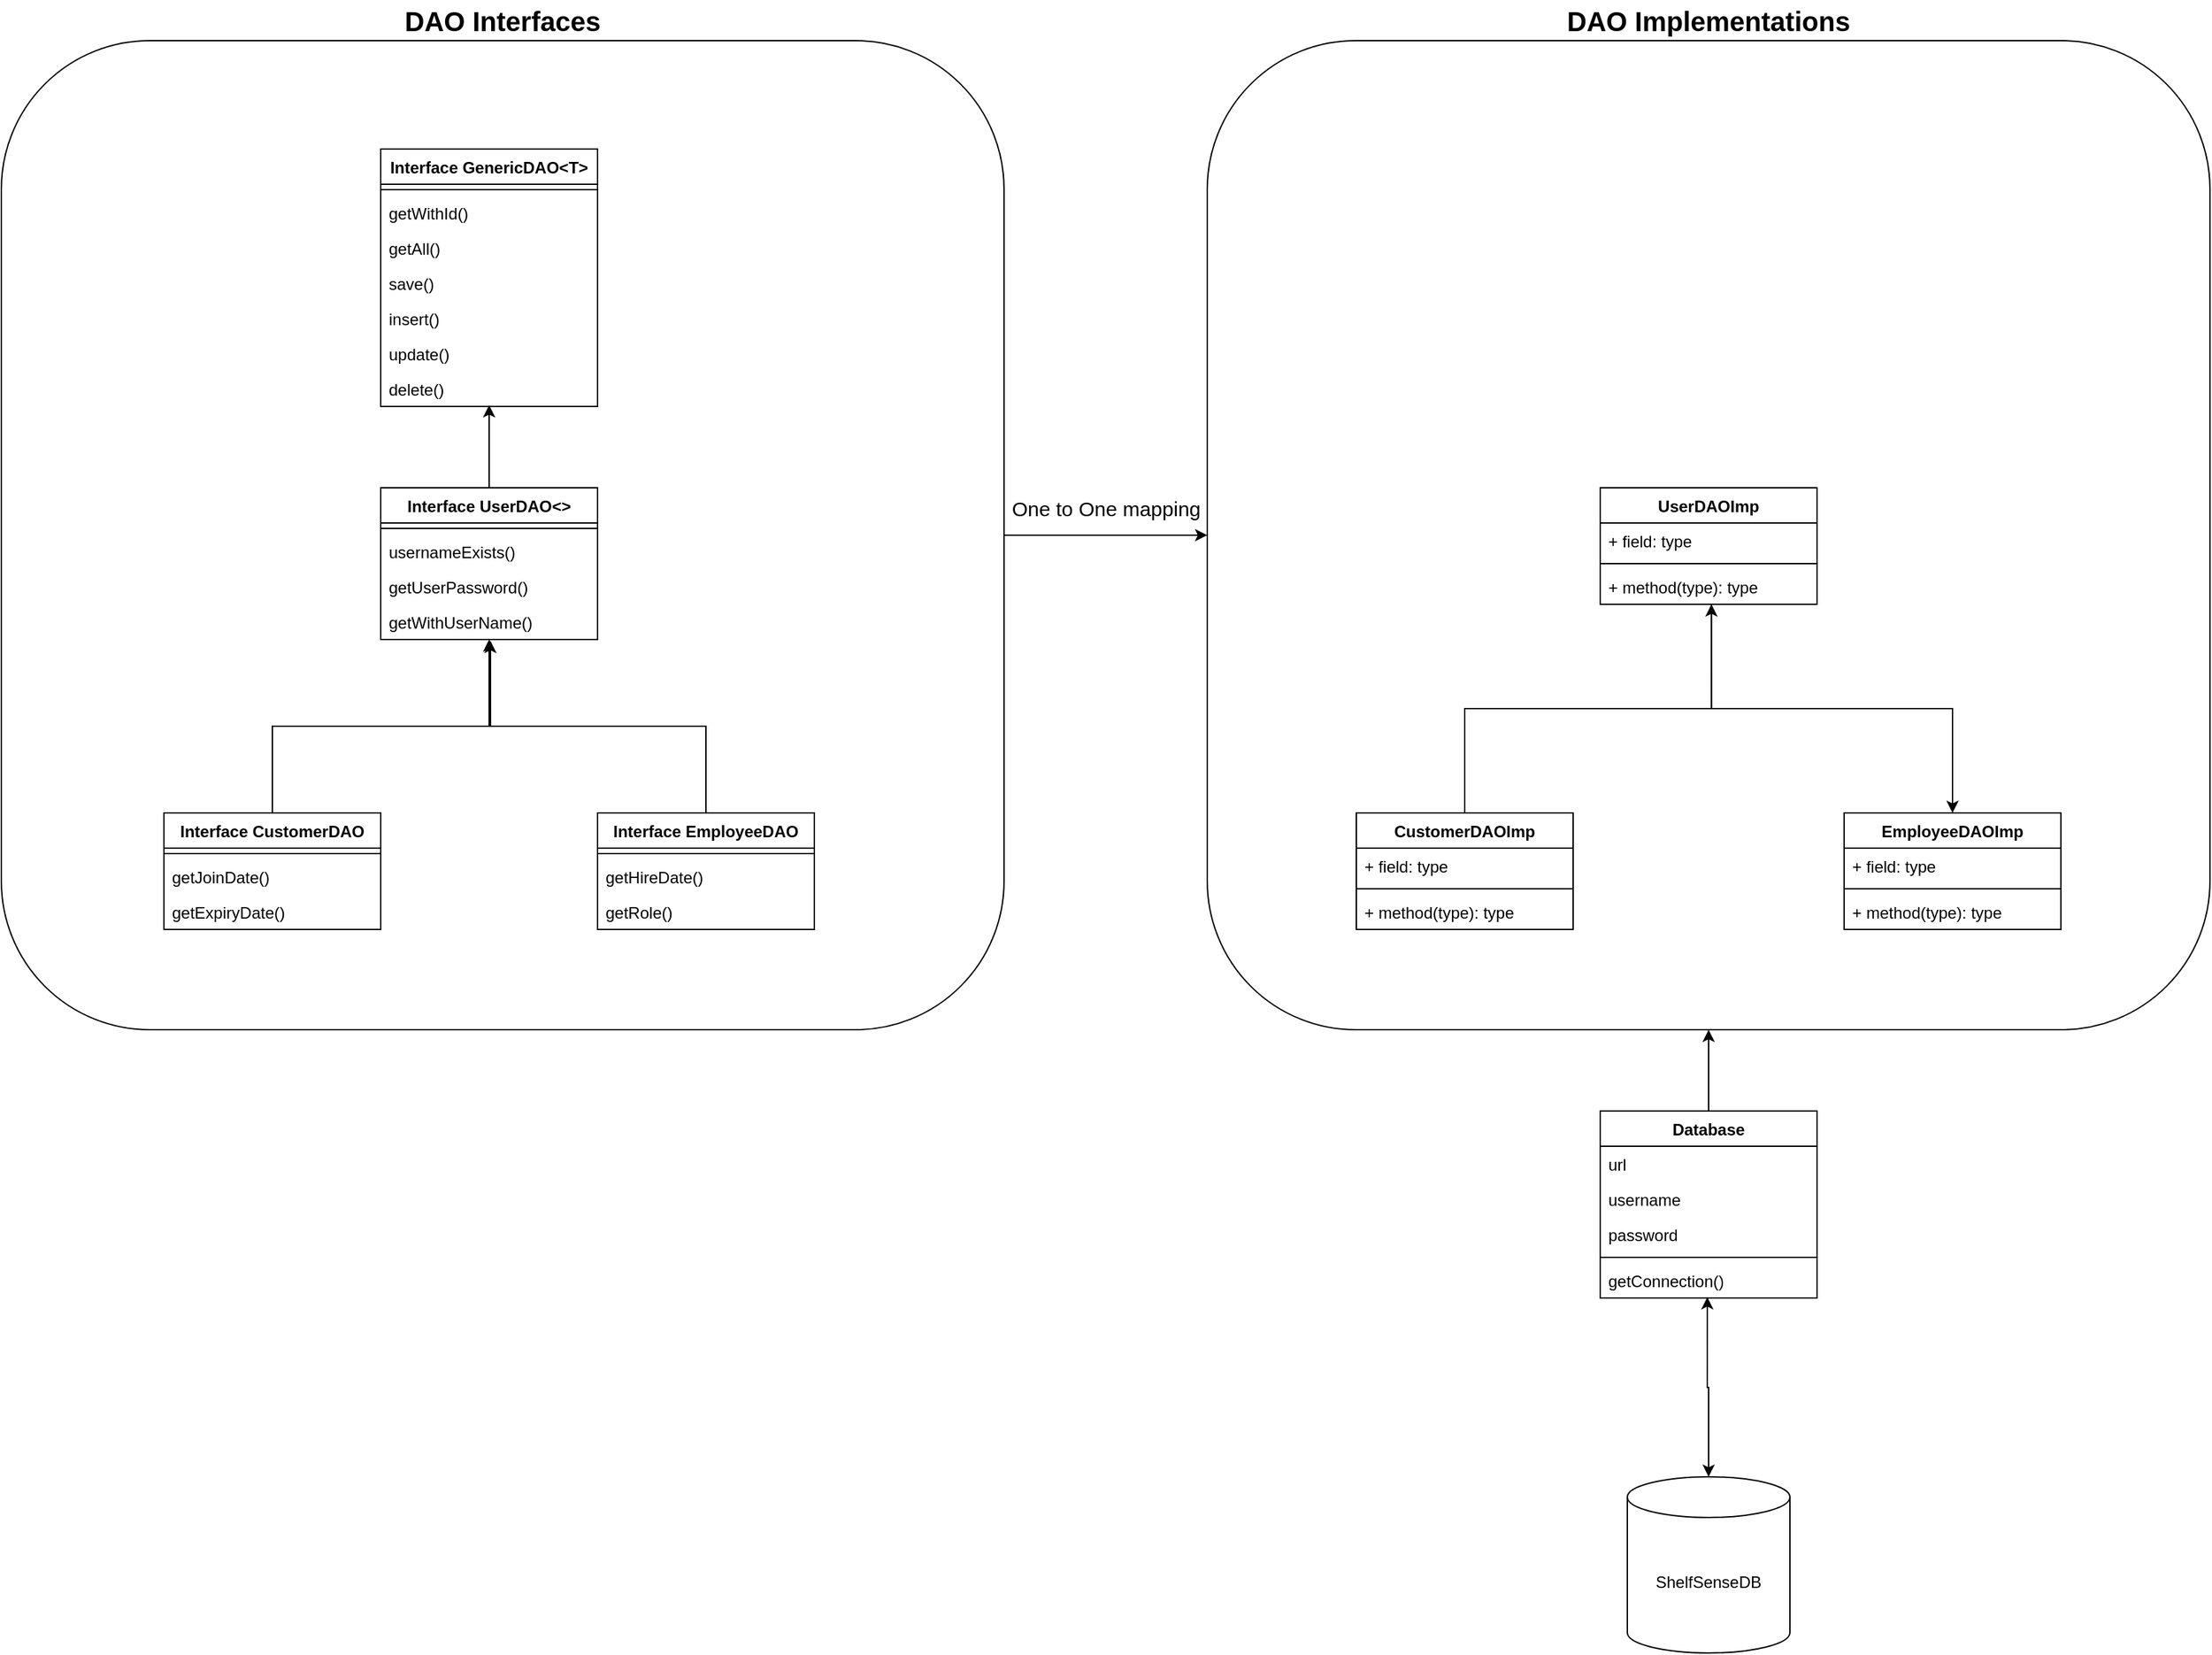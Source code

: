 <mxfile version="21.6.5" type="device">
  <diagram name="Page-1" id="no1RQUogKDtjgGWCJGl5">
    <mxGraphModel dx="1674" dy="836" grid="1" gridSize="10" guides="1" tooltips="1" connect="1" arrows="1" fold="1" page="1" pageScale="1" pageWidth="850" pageHeight="1100" math="0" shadow="0">
      <root>
        <mxCell id="0" />
        <mxCell id="1" parent="0" />
        <mxCell id="LopPjpb8wkKV3Z3mATSv-27" value="" style="rounded=1;whiteSpace=wrap;html=1;fillColor=none;" parent="1" vertex="1">
          <mxGeometry x="930" y="110" width="740" height="730" as="geometry" />
        </mxCell>
        <mxCell id="LopPjpb8wkKV3Z3mATSv-29" style="edgeStyle=orthogonalEdgeStyle;rounded=0;orthogonalLoop=1;jettySize=auto;html=1;exitX=1;exitY=0.5;exitDx=0;exitDy=0;entryX=0;entryY=0.5;entryDx=0;entryDy=0;" parent="1" source="LopPjpb8wkKV3Z3mATSv-25" target="LopPjpb8wkKV3Z3mATSv-27" edge="1">
          <mxGeometry relative="1" as="geometry" />
        </mxCell>
        <mxCell id="LopPjpb8wkKV3Z3mATSv-25" value="" style="rounded=1;whiteSpace=wrap;html=1;fillColor=none;" parent="1" vertex="1">
          <mxGeometry x="40" y="110" width="740" height="730" as="geometry" />
        </mxCell>
        <mxCell id="AyIdsb31XA9RtkcESPoZ-1" value="Interface GenericDAO&amp;lt;T&amp;gt;" style="swimlane;fontStyle=1;align=center;verticalAlign=top;childLayout=stackLayout;horizontal=1;startSize=26;horizontalStack=0;resizeParent=1;resizeParentMax=0;resizeLast=0;collapsible=1;marginBottom=0;whiteSpace=wrap;html=1;" parent="1" vertex="1">
          <mxGeometry x="320" y="190" width="160" height="190" as="geometry" />
        </mxCell>
        <mxCell id="AyIdsb31XA9RtkcESPoZ-3" value="" style="line;strokeWidth=1;fillColor=none;align=left;verticalAlign=middle;spacingTop=-1;spacingLeft=3;spacingRight=3;rotatable=0;labelPosition=right;points=[];portConstraint=eastwest;strokeColor=inherit;" parent="AyIdsb31XA9RtkcESPoZ-1" vertex="1">
          <mxGeometry y="26" width="160" height="8" as="geometry" />
        </mxCell>
        <mxCell id="AyIdsb31XA9RtkcESPoZ-4" value="getWithId()" style="text;strokeColor=none;fillColor=none;align=left;verticalAlign=top;spacingLeft=4;spacingRight=4;overflow=hidden;rotatable=0;points=[[0,0.5],[1,0.5]];portConstraint=eastwest;whiteSpace=wrap;html=1;" parent="AyIdsb31XA9RtkcESPoZ-1" vertex="1">
          <mxGeometry y="34" width="160" height="26" as="geometry" />
        </mxCell>
        <mxCell id="AyIdsb31XA9RtkcESPoZ-5" value="getAll()" style="text;strokeColor=none;fillColor=none;align=left;verticalAlign=top;spacingLeft=4;spacingRight=4;overflow=hidden;rotatable=0;points=[[0,0.5],[1,0.5]];portConstraint=eastwest;whiteSpace=wrap;html=1;" parent="AyIdsb31XA9RtkcESPoZ-1" vertex="1">
          <mxGeometry y="60" width="160" height="26" as="geometry" />
        </mxCell>
        <mxCell id="AyIdsb31XA9RtkcESPoZ-7" value="save()" style="text;strokeColor=none;fillColor=none;align=left;verticalAlign=top;spacingLeft=4;spacingRight=4;overflow=hidden;rotatable=0;points=[[0,0.5],[1,0.5]];portConstraint=eastwest;whiteSpace=wrap;html=1;" parent="AyIdsb31XA9RtkcESPoZ-1" vertex="1">
          <mxGeometry y="86" width="160" height="26" as="geometry" />
        </mxCell>
        <mxCell id="AyIdsb31XA9RtkcESPoZ-8" value="insert()" style="text;strokeColor=none;fillColor=none;align=left;verticalAlign=top;spacingLeft=4;spacingRight=4;overflow=hidden;rotatable=0;points=[[0,0.5],[1,0.5]];portConstraint=eastwest;whiteSpace=wrap;html=1;" parent="AyIdsb31XA9RtkcESPoZ-1" vertex="1">
          <mxGeometry y="112" width="160" height="26" as="geometry" />
        </mxCell>
        <mxCell id="AyIdsb31XA9RtkcESPoZ-9" value="update()" style="text;strokeColor=none;fillColor=none;align=left;verticalAlign=top;spacingLeft=4;spacingRight=4;overflow=hidden;rotatable=0;points=[[0,0.5],[1,0.5]];portConstraint=eastwest;whiteSpace=wrap;html=1;" parent="AyIdsb31XA9RtkcESPoZ-1" vertex="1">
          <mxGeometry y="138" width="160" height="26" as="geometry" />
        </mxCell>
        <mxCell id="AyIdsb31XA9RtkcESPoZ-10" value="delete()" style="text;strokeColor=none;fillColor=none;align=left;verticalAlign=top;spacingLeft=4;spacingRight=4;overflow=hidden;rotatable=0;points=[[0,0.5],[1,0.5]];portConstraint=eastwest;whiteSpace=wrap;html=1;" parent="AyIdsb31XA9RtkcESPoZ-1" vertex="1">
          <mxGeometry y="164" width="160" height="26" as="geometry" />
        </mxCell>
        <mxCell id="Qr01nmLKU0ffmoNJ16dr-3" style="edgeStyle=orthogonalEdgeStyle;rounded=0;orthogonalLoop=1;jettySize=auto;html=1;entryX=0.5;entryY=0.962;entryDx=0;entryDy=0;entryPerimeter=0;" parent="1" source="AyIdsb31XA9RtkcESPoZ-11" target="AyIdsb31XA9RtkcESPoZ-10" edge="1">
          <mxGeometry relative="1" as="geometry" />
        </mxCell>
        <mxCell id="-gj3NB0SJ7dVIBdIGMZJ-3" style="edgeStyle=orthogonalEdgeStyle;rounded=0;orthogonalLoop=1;jettySize=auto;html=1;entryX=0.5;entryY=0;entryDx=0;entryDy=0;startArrow=classic;startFill=1;endArrow=none;endFill=0;" parent="1" source="AyIdsb31XA9RtkcESPoZ-11" target="LopPjpb8wkKV3Z3mATSv-10" edge="1">
          <mxGeometry relative="1" as="geometry" />
        </mxCell>
        <mxCell id="-gj3NB0SJ7dVIBdIGMZJ-5" style="edgeStyle=orthogonalEdgeStyle;rounded=0;orthogonalLoop=1;jettySize=auto;html=1;entryX=0.5;entryY=0;entryDx=0;entryDy=0;exitX=0.506;exitY=1.038;exitDx=0;exitDy=0;exitPerimeter=0;startArrow=classic;startFill=1;endArrow=none;endFill=0;" parent="1" source="9B3o_GB1irgxadvmCCOH-3" target="LopPjpb8wkKV3Z3mATSv-14" edge="1">
          <mxGeometry relative="1" as="geometry">
            <mxPoint x="400" y="578.988" as="sourcePoint" />
          </mxGeometry>
        </mxCell>
        <mxCell id="AyIdsb31XA9RtkcESPoZ-11" value="Interface UserDAO&amp;lt;&amp;gt;" style="swimlane;fontStyle=1;align=center;verticalAlign=top;childLayout=stackLayout;horizontal=1;startSize=26;horizontalStack=0;resizeParent=1;resizeParentMax=0;resizeLast=0;collapsible=1;marginBottom=0;whiteSpace=wrap;html=1;" parent="1" vertex="1">
          <mxGeometry x="320" y="440" width="160" height="112" as="geometry" />
        </mxCell>
        <mxCell id="AyIdsb31XA9RtkcESPoZ-13" value="" style="line;strokeWidth=1;fillColor=none;align=left;verticalAlign=middle;spacingTop=-1;spacingLeft=3;spacingRight=3;rotatable=0;labelPosition=right;points=[];portConstraint=eastwest;strokeColor=inherit;" parent="AyIdsb31XA9RtkcESPoZ-11" vertex="1">
          <mxGeometry y="26" width="160" height="8" as="geometry" />
        </mxCell>
        <mxCell id="9B3o_GB1irgxadvmCCOH-1" value="usernameExists()" style="text;strokeColor=none;fillColor=none;align=left;verticalAlign=top;spacingLeft=4;spacingRight=4;overflow=hidden;rotatable=0;points=[[0,0.5],[1,0.5]];portConstraint=eastwest;whiteSpace=wrap;html=1;" vertex="1" parent="AyIdsb31XA9RtkcESPoZ-11">
          <mxGeometry y="34" width="160" height="26" as="geometry" />
        </mxCell>
        <mxCell id="AyIdsb31XA9RtkcESPoZ-15" value="getUserPassword()" style="text;strokeColor=none;fillColor=none;align=left;verticalAlign=top;spacingLeft=4;spacingRight=4;overflow=hidden;rotatable=0;points=[[0,0.5],[1,0.5]];portConstraint=eastwest;whiteSpace=wrap;html=1;" parent="AyIdsb31XA9RtkcESPoZ-11" vertex="1">
          <mxGeometry y="60" width="160" height="26" as="geometry" />
        </mxCell>
        <mxCell id="9B3o_GB1irgxadvmCCOH-3" value="getWithUserName()" style="text;strokeColor=none;fillColor=none;align=left;verticalAlign=top;spacingLeft=4;spacingRight=4;overflow=hidden;rotatable=0;points=[[0,0.5],[1,0.5]];portConstraint=eastwest;whiteSpace=wrap;html=1;" vertex="1" parent="AyIdsb31XA9RtkcESPoZ-11">
          <mxGeometry y="86" width="160" height="26" as="geometry" />
        </mxCell>
        <mxCell id="x6xsQKWwPvi1HgIIHzAl-20" style="edgeStyle=orthogonalEdgeStyle;rounded=0;orthogonalLoop=1;jettySize=auto;html=1;entryX=0.494;entryY=0.975;entryDx=0;entryDy=0;entryPerimeter=0;startArrow=classic;startFill=1;" parent="1" source="x6xsQKWwPvi1HgIIHzAl-11" target="x6xsQKWwPvi1HgIIHzAl-17" edge="1">
          <mxGeometry relative="1" as="geometry" />
        </mxCell>
        <mxCell id="x6xsQKWwPvi1HgIIHzAl-11" value="ShelfSenseDB" style="shape=cylinder3;whiteSpace=wrap;html=1;boundedLbl=1;backgroundOutline=1;size=15;" parent="1" vertex="1">
          <mxGeometry x="1240" y="1170" width="120" height="130" as="geometry" />
        </mxCell>
        <mxCell id="YjW74XfywJPFwMKp6g4q-1" style="edgeStyle=orthogonalEdgeStyle;rounded=0;orthogonalLoop=1;jettySize=auto;html=1;entryX=0.5;entryY=1;entryDx=0;entryDy=0;" parent="1" source="x6xsQKWwPvi1HgIIHzAl-14" target="LopPjpb8wkKV3Z3mATSv-27" edge="1">
          <mxGeometry relative="1" as="geometry" />
        </mxCell>
        <mxCell id="x6xsQKWwPvi1HgIIHzAl-14" value="Database" style="swimlane;fontStyle=1;align=center;verticalAlign=top;childLayout=stackLayout;horizontal=1;startSize=26;horizontalStack=0;resizeParent=1;resizeParentMax=0;resizeLast=0;collapsible=1;marginBottom=0;whiteSpace=wrap;html=1;" parent="1" vertex="1">
          <mxGeometry x="1220" y="900" width="160" height="138" as="geometry" />
        </mxCell>
        <mxCell id="x6xsQKWwPvi1HgIIHzAl-15" value="url" style="text;strokeColor=none;fillColor=none;align=left;verticalAlign=top;spacingLeft=4;spacingRight=4;overflow=hidden;rotatable=0;points=[[0,0.5],[1,0.5]];portConstraint=eastwest;whiteSpace=wrap;html=1;" parent="x6xsQKWwPvi1HgIIHzAl-14" vertex="1">
          <mxGeometry y="26" width="160" height="26" as="geometry" />
        </mxCell>
        <mxCell id="x6xsQKWwPvi1HgIIHzAl-18" value="username" style="text;strokeColor=none;fillColor=none;align=left;verticalAlign=top;spacingLeft=4;spacingRight=4;overflow=hidden;rotatable=0;points=[[0,0.5],[1,0.5]];portConstraint=eastwest;whiteSpace=wrap;html=1;" parent="x6xsQKWwPvi1HgIIHzAl-14" vertex="1">
          <mxGeometry y="52" width="160" height="26" as="geometry" />
        </mxCell>
        <mxCell id="x6xsQKWwPvi1HgIIHzAl-19" value="password" style="text;strokeColor=none;fillColor=none;align=left;verticalAlign=top;spacingLeft=4;spacingRight=4;overflow=hidden;rotatable=0;points=[[0,0.5],[1,0.5]];portConstraint=eastwest;whiteSpace=wrap;html=1;" parent="x6xsQKWwPvi1HgIIHzAl-14" vertex="1">
          <mxGeometry y="78" width="160" height="26" as="geometry" />
        </mxCell>
        <mxCell id="x6xsQKWwPvi1HgIIHzAl-16" value="" style="line;strokeWidth=1;fillColor=none;align=left;verticalAlign=middle;spacingTop=-1;spacingLeft=3;spacingRight=3;rotatable=0;labelPosition=right;points=[];portConstraint=eastwest;strokeColor=inherit;" parent="x6xsQKWwPvi1HgIIHzAl-14" vertex="1">
          <mxGeometry y="104" width="160" height="8" as="geometry" />
        </mxCell>
        <mxCell id="x6xsQKWwPvi1HgIIHzAl-17" value="getConnection()" style="text;strokeColor=none;fillColor=none;align=left;verticalAlign=top;spacingLeft=4;spacingRight=4;overflow=hidden;rotatable=0;points=[[0,0.5],[1,0.5]];portConstraint=eastwest;whiteSpace=wrap;html=1;" parent="x6xsQKWwPvi1HgIIHzAl-14" vertex="1">
          <mxGeometry y="112" width="160" height="26" as="geometry" />
        </mxCell>
        <mxCell id="LopPjpb8wkKV3Z3mATSv-10" value="Interface CustomerDAO" style="swimlane;fontStyle=1;align=center;verticalAlign=top;childLayout=stackLayout;horizontal=1;startSize=26;horizontalStack=0;resizeParent=1;resizeParentMax=0;resizeLast=0;collapsible=1;marginBottom=0;whiteSpace=wrap;html=1;" parent="1" vertex="1">
          <mxGeometry x="160" y="680" width="160" height="86" as="geometry">
            <mxRectangle x="240" y="550" width="100" height="30" as="alternateBounds" />
          </mxGeometry>
        </mxCell>
        <mxCell id="LopPjpb8wkKV3Z3mATSv-12" value="" style="line;strokeWidth=1;fillColor=none;align=left;verticalAlign=middle;spacingTop=-1;spacingLeft=3;spacingRight=3;rotatable=0;labelPosition=right;points=[];portConstraint=eastwest;strokeColor=inherit;" parent="LopPjpb8wkKV3Z3mATSv-10" vertex="1">
          <mxGeometry y="26" width="160" height="8" as="geometry" />
        </mxCell>
        <mxCell id="LopPjpb8wkKV3Z3mATSv-13" value="getJoinDate()" style="text;strokeColor=none;fillColor=none;align=left;verticalAlign=top;spacingLeft=4;spacingRight=4;overflow=hidden;rotatable=0;points=[[0,0.5],[1,0.5]];portConstraint=eastwest;whiteSpace=wrap;html=1;" parent="LopPjpb8wkKV3Z3mATSv-10" vertex="1">
          <mxGeometry y="34" width="160" height="26" as="geometry" />
        </mxCell>
        <mxCell id="YjW74XfywJPFwMKp6g4q-10" value="getExpiryDate()" style="text;strokeColor=none;fillColor=none;align=left;verticalAlign=top;spacingLeft=4;spacingRight=4;overflow=hidden;rotatable=0;points=[[0,0.5],[1,0.5]];portConstraint=eastwest;whiteSpace=wrap;html=1;" parent="LopPjpb8wkKV3Z3mATSv-10" vertex="1">
          <mxGeometry y="60" width="160" height="26" as="geometry" />
        </mxCell>
        <mxCell id="LopPjpb8wkKV3Z3mATSv-14" value="Interface EmployeeDAO" style="swimlane;fontStyle=1;align=center;verticalAlign=top;childLayout=stackLayout;horizontal=1;startSize=26;horizontalStack=0;resizeParent=1;resizeParentMax=0;resizeLast=0;collapsible=1;marginBottom=0;whiteSpace=wrap;html=1;" parent="1" vertex="1">
          <mxGeometry x="480" y="680" width="160" height="86" as="geometry" />
        </mxCell>
        <mxCell id="LopPjpb8wkKV3Z3mATSv-16" value="" style="line;strokeWidth=1;fillColor=none;align=left;verticalAlign=middle;spacingTop=-1;spacingLeft=3;spacingRight=3;rotatable=0;labelPosition=right;points=[];portConstraint=eastwest;strokeColor=inherit;" parent="LopPjpb8wkKV3Z3mATSv-14" vertex="1">
          <mxGeometry y="26" width="160" height="8" as="geometry" />
        </mxCell>
        <mxCell id="LopPjpb8wkKV3Z3mATSv-17" value="getHireDate()" style="text;strokeColor=none;fillColor=none;align=left;verticalAlign=top;spacingLeft=4;spacingRight=4;overflow=hidden;rotatable=0;points=[[0,0.5],[1,0.5]];portConstraint=eastwest;whiteSpace=wrap;html=1;" parent="LopPjpb8wkKV3Z3mATSv-14" vertex="1">
          <mxGeometry y="34" width="160" height="26" as="geometry" />
        </mxCell>
        <mxCell id="YjW74XfywJPFwMKp6g4q-11" value="getRole()" style="text;strokeColor=none;fillColor=none;align=left;verticalAlign=top;spacingLeft=4;spacingRight=4;overflow=hidden;rotatable=0;points=[[0,0.5],[1,0.5]];portConstraint=eastwest;whiteSpace=wrap;html=1;" parent="LopPjpb8wkKV3Z3mATSv-14" vertex="1">
          <mxGeometry y="60" width="160" height="26" as="geometry" />
        </mxCell>
        <mxCell id="YjW74XfywJPFwMKp6g4q-12" style="edgeStyle=orthogonalEdgeStyle;rounded=0;orthogonalLoop=1;jettySize=auto;html=1;exitX=0.513;exitY=1;exitDx=0;exitDy=0;exitPerimeter=0;startArrow=classic;startFill=1;endArrow=none;endFill=0;" parent="1" source="LopPjpb8wkKV3Z3mATSv-23" target="YjW74XfywJPFwMKp6g4q-2" edge="1">
          <mxGeometry relative="1" as="geometry" />
        </mxCell>
        <mxCell id="YjW74XfywJPFwMKp6g4q-13" style="edgeStyle=orthogonalEdgeStyle;rounded=0;orthogonalLoop=1;jettySize=auto;html=1;entryX=0.5;entryY=0;entryDx=0;entryDy=0;exitX=0.513;exitY=1;exitDx=0;exitDy=0;exitPerimeter=0;" parent="1" source="LopPjpb8wkKV3Z3mATSv-23" target="YjW74XfywJPFwMKp6g4q-6" edge="1">
          <mxGeometry relative="1" as="geometry" />
        </mxCell>
        <mxCell id="LopPjpb8wkKV3Z3mATSv-20" value="UserDAOImp" style="swimlane;fontStyle=1;align=center;verticalAlign=top;childLayout=stackLayout;horizontal=1;startSize=26;horizontalStack=0;resizeParent=1;resizeParentMax=0;resizeLast=0;collapsible=1;marginBottom=0;whiteSpace=wrap;html=1;" parent="1" vertex="1">
          <mxGeometry x="1220" y="440" width="160" height="86" as="geometry" />
        </mxCell>
        <mxCell id="LopPjpb8wkKV3Z3mATSv-21" value="+ field: type" style="text;strokeColor=none;fillColor=none;align=left;verticalAlign=top;spacingLeft=4;spacingRight=4;overflow=hidden;rotatable=0;points=[[0,0.5],[1,0.5]];portConstraint=eastwest;whiteSpace=wrap;html=1;" parent="LopPjpb8wkKV3Z3mATSv-20" vertex="1">
          <mxGeometry y="26" width="160" height="26" as="geometry" />
        </mxCell>
        <mxCell id="LopPjpb8wkKV3Z3mATSv-22" value="" style="line;strokeWidth=1;fillColor=none;align=left;verticalAlign=middle;spacingTop=-1;spacingLeft=3;spacingRight=3;rotatable=0;labelPosition=right;points=[];portConstraint=eastwest;strokeColor=inherit;" parent="LopPjpb8wkKV3Z3mATSv-20" vertex="1">
          <mxGeometry y="52" width="160" height="8" as="geometry" />
        </mxCell>
        <mxCell id="LopPjpb8wkKV3Z3mATSv-23" value="+ method(type): type" style="text;strokeColor=none;fillColor=none;align=left;verticalAlign=top;spacingLeft=4;spacingRight=4;overflow=hidden;rotatable=0;points=[[0,0.5],[1,0.5]];portConstraint=eastwest;whiteSpace=wrap;html=1;" parent="LopPjpb8wkKV3Z3mATSv-20" vertex="1">
          <mxGeometry y="60" width="160" height="26" as="geometry" />
        </mxCell>
        <mxCell id="LopPjpb8wkKV3Z3mATSv-26" value="&lt;font style=&quot;font-size: 20px;&quot;&gt;&lt;b&gt;DAO Interfaces&lt;/b&gt;&lt;/font&gt;" style="text;html=1;strokeColor=none;fillColor=none;align=center;verticalAlign=middle;whiteSpace=wrap;rounded=0;" parent="1" vertex="1">
          <mxGeometry x="330" y="80" width="160" height="30" as="geometry" />
        </mxCell>
        <mxCell id="LopPjpb8wkKV3Z3mATSv-30" value="&lt;font style=&quot;font-size: 15px;&quot;&gt;One to One mapping&lt;/font&gt;" style="text;html=1;align=center;verticalAlign=middle;resizable=0;points=[];autosize=1;strokeColor=none;fillColor=none;" parent="1" vertex="1">
          <mxGeometry x="775" y="440" width="160" height="30" as="geometry" />
        </mxCell>
        <mxCell id="oj4NCnRvmXKCJKfSC06V-1" value="&lt;font style=&quot;font-size: 20px;&quot;&gt;&lt;b&gt;DAO Implementations&lt;/b&gt;&lt;/font&gt;" style="text;html=1;strokeColor=none;fillColor=none;align=center;verticalAlign=middle;whiteSpace=wrap;rounded=0;" parent="1" vertex="1">
          <mxGeometry x="1190" y="80" width="220" height="30" as="geometry" />
        </mxCell>
        <mxCell id="YjW74XfywJPFwMKp6g4q-2" value="CustomerDAOImp" style="swimlane;fontStyle=1;align=center;verticalAlign=top;childLayout=stackLayout;horizontal=1;startSize=26;horizontalStack=0;resizeParent=1;resizeParentMax=0;resizeLast=0;collapsible=1;marginBottom=0;whiteSpace=wrap;html=1;" parent="1" vertex="1">
          <mxGeometry x="1040" y="680" width="160" height="86" as="geometry" />
        </mxCell>
        <mxCell id="YjW74XfywJPFwMKp6g4q-3" value="+ field: type" style="text;strokeColor=none;fillColor=none;align=left;verticalAlign=top;spacingLeft=4;spacingRight=4;overflow=hidden;rotatable=0;points=[[0,0.5],[1,0.5]];portConstraint=eastwest;whiteSpace=wrap;html=1;" parent="YjW74XfywJPFwMKp6g4q-2" vertex="1">
          <mxGeometry y="26" width="160" height="26" as="geometry" />
        </mxCell>
        <mxCell id="YjW74XfywJPFwMKp6g4q-4" value="" style="line;strokeWidth=1;fillColor=none;align=left;verticalAlign=middle;spacingTop=-1;spacingLeft=3;spacingRight=3;rotatable=0;labelPosition=right;points=[];portConstraint=eastwest;strokeColor=inherit;" parent="YjW74XfywJPFwMKp6g4q-2" vertex="1">
          <mxGeometry y="52" width="160" height="8" as="geometry" />
        </mxCell>
        <mxCell id="YjW74XfywJPFwMKp6g4q-5" value="+ method(type): type" style="text;strokeColor=none;fillColor=none;align=left;verticalAlign=top;spacingLeft=4;spacingRight=4;overflow=hidden;rotatable=0;points=[[0,0.5],[1,0.5]];portConstraint=eastwest;whiteSpace=wrap;html=1;" parent="YjW74XfywJPFwMKp6g4q-2" vertex="1">
          <mxGeometry y="60" width="160" height="26" as="geometry" />
        </mxCell>
        <mxCell id="YjW74XfywJPFwMKp6g4q-6" value="EmployeeDAOImp" style="swimlane;fontStyle=1;align=center;verticalAlign=top;childLayout=stackLayout;horizontal=1;startSize=26;horizontalStack=0;resizeParent=1;resizeParentMax=0;resizeLast=0;collapsible=1;marginBottom=0;whiteSpace=wrap;html=1;" parent="1" vertex="1">
          <mxGeometry x="1400" y="680" width="160" height="86" as="geometry" />
        </mxCell>
        <mxCell id="YjW74XfywJPFwMKp6g4q-7" value="+ field: type" style="text;strokeColor=none;fillColor=none;align=left;verticalAlign=top;spacingLeft=4;spacingRight=4;overflow=hidden;rotatable=0;points=[[0,0.5],[1,0.5]];portConstraint=eastwest;whiteSpace=wrap;html=1;" parent="YjW74XfywJPFwMKp6g4q-6" vertex="1">
          <mxGeometry y="26" width="160" height="26" as="geometry" />
        </mxCell>
        <mxCell id="YjW74XfywJPFwMKp6g4q-8" value="" style="line;strokeWidth=1;fillColor=none;align=left;verticalAlign=middle;spacingTop=-1;spacingLeft=3;spacingRight=3;rotatable=0;labelPosition=right;points=[];portConstraint=eastwest;strokeColor=inherit;" parent="YjW74XfywJPFwMKp6g4q-6" vertex="1">
          <mxGeometry y="52" width="160" height="8" as="geometry" />
        </mxCell>
        <mxCell id="YjW74XfywJPFwMKp6g4q-9" value="+ method(type): type" style="text;strokeColor=none;fillColor=none;align=left;verticalAlign=top;spacingLeft=4;spacingRight=4;overflow=hidden;rotatable=0;points=[[0,0.5],[1,0.5]];portConstraint=eastwest;whiteSpace=wrap;html=1;" parent="YjW74XfywJPFwMKp6g4q-6" vertex="1">
          <mxGeometry y="60" width="160" height="26" as="geometry" />
        </mxCell>
      </root>
    </mxGraphModel>
  </diagram>
</mxfile>
